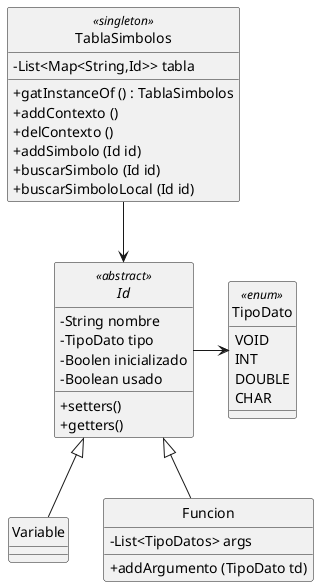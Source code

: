 @startuml TablaSimbolos

skinparam ClassAttributeIconSize 0
hide circle

class TablaSimbolos <<singleton>> {
    - List<Map<String,Id>> tabla
    + gatInstanceOf () : TablaSimbolos
    + addContexto ()
    + delContexto ()
    + addSimbolo (Id id)
    + buscarSimbolo (Id id)
    + buscarSimboloLocal (Id id)
}

enum TipoDato <<enum>> {
    VOID
    INT
    DOUBLE
    CHAR
}

abstract class Id <<abstract>> {
    - String nombre
    - TipoDato tipo
    - Boolen inicializado
    - Boolean usado
    + setters()
    + getters()
}

class Variable {}

class Funcion {
    - List<TipoDatos> args
    + addArgumento (TipoDato td)
}

TablaSimbolos --> Id

Id -> TipoDato

Id <|-- Variable
Id <|-- Funcion


@enduml